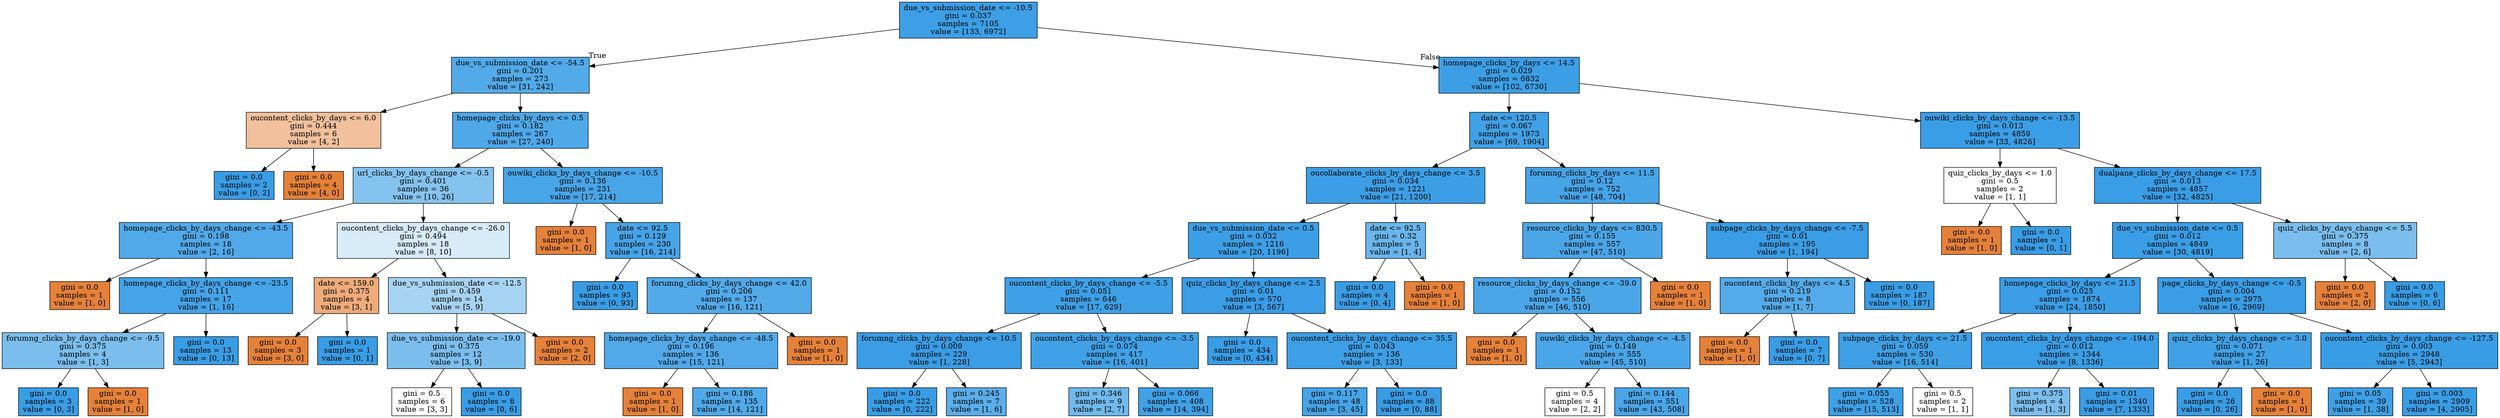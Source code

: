 digraph Tree {
node [shape=box, style="filled", color="black"] ;
0 [label="due_vs_submission_date <= -10.5\ngini = 0.037\nsamples = 7105\nvalue = [133, 6972]", fillcolor="#399de5fa"] ;
1 [label="due_vs_submission_date <= -54.5\ngini = 0.201\nsamples = 273\nvalue = [31, 242]", fillcolor="#399de5de"] ;
0 -> 1 [labeldistance=2.5, labelangle=45, headlabel="True"] ;
2 [label="oucontent_clicks_by_days <= 6.0\ngini = 0.444\nsamples = 6\nvalue = [4, 2]", fillcolor="#e581397f"] ;
1 -> 2 ;
3 [label="gini = 0.0\nsamples = 2\nvalue = [0, 2]", fillcolor="#399de5ff"] ;
2 -> 3 ;
4 [label="gini = 0.0\nsamples = 4\nvalue = [4, 0]", fillcolor="#e58139ff"] ;
2 -> 4 ;
5 [label="homepage_clicks_by_days <= 0.5\ngini = 0.182\nsamples = 267\nvalue = [27, 240]", fillcolor="#399de5e2"] ;
1 -> 5 ;
6 [label="url_clicks_by_days_change <= -0.5\ngini = 0.401\nsamples = 36\nvalue = [10, 26]", fillcolor="#399de59d"] ;
5 -> 6 ;
7 [label="homepage_clicks_by_days_change <= -43.5\ngini = 0.198\nsamples = 18\nvalue = [2, 16]", fillcolor="#399de5df"] ;
6 -> 7 ;
8 [label="gini = 0.0\nsamples = 1\nvalue = [1, 0]", fillcolor="#e58139ff"] ;
7 -> 8 ;
9 [label="homepage_clicks_by_days_change <= -23.5\ngini = 0.111\nsamples = 17\nvalue = [1, 16]", fillcolor="#399de5ef"] ;
7 -> 9 ;
10 [label="forumng_clicks_by_days_change <= -9.5\ngini = 0.375\nsamples = 4\nvalue = [1, 3]", fillcolor="#399de5aa"] ;
9 -> 10 ;
11 [label="gini = 0.0\nsamples = 3\nvalue = [0, 3]", fillcolor="#399de5ff"] ;
10 -> 11 ;
12 [label="gini = 0.0\nsamples = 1\nvalue = [1, 0]", fillcolor="#e58139ff"] ;
10 -> 12 ;
13 [label="gini = 0.0\nsamples = 13\nvalue = [0, 13]", fillcolor="#399de5ff"] ;
9 -> 13 ;
14 [label="oucontent_clicks_by_days_change <= -26.0\ngini = 0.494\nsamples = 18\nvalue = [8, 10]", fillcolor="#399de533"] ;
6 -> 14 ;
15 [label="date <= 159.0\ngini = 0.375\nsamples = 4\nvalue = [3, 1]", fillcolor="#e58139aa"] ;
14 -> 15 ;
16 [label="gini = 0.0\nsamples = 3\nvalue = [3, 0]", fillcolor="#e58139ff"] ;
15 -> 16 ;
17 [label="gini = 0.0\nsamples = 1\nvalue = [0, 1]", fillcolor="#399de5ff"] ;
15 -> 17 ;
18 [label="due_vs_submission_date <= -12.5\ngini = 0.459\nsamples = 14\nvalue = [5, 9]", fillcolor="#399de571"] ;
14 -> 18 ;
19 [label="due_vs_submission_date <= -19.0\ngini = 0.375\nsamples = 12\nvalue = [3, 9]", fillcolor="#399de5aa"] ;
18 -> 19 ;
20 [label="gini = 0.5\nsamples = 6\nvalue = [3, 3]", fillcolor="#e5813900"] ;
19 -> 20 ;
21 [label="gini = 0.0\nsamples = 6\nvalue = [0, 6]", fillcolor="#399de5ff"] ;
19 -> 21 ;
22 [label="gini = 0.0\nsamples = 2\nvalue = [2, 0]", fillcolor="#e58139ff"] ;
18 -> 22 ;
23 [label="ouwiki_clicks_by_days_change <= -10.5\ngini = 0.136\nsamples = 231\nvalue = [17, 214]", fillcolor="#399de5eb"] ;
5 -> 23 ;
24 [label="gini = 0.0\nsamples = 1\nvalue = [1, 0]", fillcolor="#e58139ff"] ;
23 -> 24 ;
25 [label="date <= 92.5\ngini = 0.129\nsamples = 230\nvalue = [16, 214]", fillcolor="#399de5ec"] ;
23 -> 25 ;
26 [label="gini = 0.0\nsamples = 93\nvalue = [0, 93]", fillcolor="#399de5ff"] ;
25 -> 26 ;
27 [label="forumng_clicks_by_days_change <= 42.0\ngini = 0.206\nsamples = 137\nvalue = [16, 121]", fillcolor="#399de5dd"] ;
25 -> 27 ;
28 [label="homepage_clicks_by_days_change <= -48.5\ngini = 0.196\nsamples = 136\nvalue = [15, 121]", fillcolor="#399de5df"] ;
27 -> 28 ;
29 [label="gini = 0.0\nsamples = 1\nvalue = [1, 0]", fillcolor="#e58139ff"] ;
28 -> 29 ;
30 [label="gini = 0.186\nsamples = 135\nvalue = [14, 121]", fillcolor="#399de5e1"] ;
28 -> 30 ;
31 [label="gini = 0.0\nsamples = 1\nvalue = [1, 0]", fillcolor="#e58139ff"] ;
27 -> 31 ;
32 [label="homepage_clicks_by_days <= 14.5\ngini = 0.029\nsamples = 6832\nvalue = [102, 6730]", fillcolor="#399de5fb"] ;
0 -> 32 [labeldistance=2.5, labelangle=-45, headlabel="False"] ;
33 [label="date <= 120.5\ngini = 0.067\nsamples = 1973\nvalue = [69, 1904]", fillcolor="#399de5f6"] ;
32 -> 33 ;
34 [label="oucollaborate_clicks_by_days_change <= 3.5\ngini = 0.034\nsamples = 1221\nvalue = [21, 1200]", fillcolor="#399de5fb"] ;
33 -> 34 ;
35 [label="due_vs_submission_date <= 0.5\ngini = 0.032\nsamples = 1216\nvalue = [20, 1196]", fillcolor="#399de5fb"] ;
34 -> 35 ;
36 [label="oucontent_clicks_by_days_change <= -5.5\ngini = 0.051\nsamples = 646\nvalue = [17, 629]", fillcolor="#399de5f8"] ;
35 -> 36 ;
37 [label="forumng_clicks_by_days_change <= 10.5\ngini = 0.009\nsamples = 229\nvalue = [1, 228]", fillcolor="#399de5fe"] ;
36 -> 37 ;
38 [label="gini = 0.0\nsamples = 222\nvalue = [0, 222]", fillcolor="#399de5ff"] ;
37 -> 38 ;
39 [label="gini = 0.245\nsamples = 7\nvalue = [1, 6]", fillcolor="#399de5d4"] ;
37 -> 39 ;
40 [label="oucontent_clicks_by_days_change <= -3.5\ngini = 0.074\nsamples = 417\nvalue = [16, 401]", fillcolor="#399de5f5"] ;
36 -> 40 ;
41 [label="gini = 0.346\nsamples = 9\nvalue = [2, 7]", fillcolor="#399de5b6"] ;
40 -> 41 ;
42 [label="gini = 0.066\nsamples = 408\nvalue = [14, 394]", fillcolor="#399de5f6"] ;
40 -> 42 ;
43 [label="quiz_clicks_by_days_change <= 2.5\ngini = 0.01\nsamples = 570\nvalue = [3, 567]", fillcolor="#399de5fe"] ;
35 -> 43 ;
44 [label="gini = 0.0\nsamples = 434\nvalue = [0, 434]", fillcolor="#399de5ff"] ;
43 -> 44 ;
45 [label="oucontent_clicks_by_days_change <= 35.5\ngini = 0.043\nsamples = 136\nvalue = [3, 133]", fillcolor="#399de5f9"] ;
43 -> 45 ;
46 [label="gini = 0.117\nsamples = 48\nvalue = [3, 45]", fillcolor="#399de5ee"] ;
45 -> 46 ;
47 [label="gini = 0.0\nsamples = 88\nvalue = [0, 88]", fillcolor="#399de5ff"] ;
45 -> 47 ;
48 [label="date <= 92.5\ngini = 0.32\nsamples = 5\nvalue = [1, 4]", fillcolor="#399de5bf"] ;
34 -> 48 ;
49 [label="gini = 0.0\nsamples = 4\nvalue = [0, 4]", fillcolor="#399de5ff"] ;
48 -> 49 ;
50 [label="gini = 0.0\nsamples = 1\nvalue = [1, 0]", fillcolor="#e58139ff"] ;
48 -> 50 ;
51 [label="forumng_clicks_by_days <= 11.5\ngini = 0.12\nsamples = 752\nvalue = [48, 704]", fillcolor="#399de5ee"] ;
33 -> 51 ;
52 [label="resource_clicks_by_days <= 830.5\ngini = 0.155\nsamples = 557\nvalue = [47, 510]", fillcolor="#399de5e7"] ;
51 -> 52 ;
53 [label="resource_clicks_by_days_change <= -39.0\ngini = 0.152\nsamples = 556\nvalue = [46, 510]", fillcolor="#399de5e8"] ;
52 -> 53 ;
54 [label="gini = 0.0\nsamples = 1\nvalue = [1, 0]", fillcolor="#e58139ff"] ;
53 -> 54 ;
55 [label="ouwiki_clicks_by_days_change <= -4.5\ngini = 0.149\nsamples = 555\nvalue = [45, 510]", fillcolor="#399de5e9"] ;
53 -> 55 ;
56 [label="gini = 0.5\nsamples = 4\nvalue = [2, 2]", fillcolor="#e5813900"] ;
55 -> 56 ;
57 [label="gini = 0.144\nsamples = 551\nvalue = [43, 508]", fillcolor="#399de5e9"] ;
55 -> 57 ;
58 [label="gini = 0.0\nsamples = 1\nvalue = [1, 0]", fillcolor="#e58139ff"] ;
52 -> 58 ;
59 [label="subpage_clicks_by_days_change <= -7.5\ngini = 0.01\nsamples = 195\nvalue = [1, 194]", fillcolor="#399de5fe"] ;
51 -> 59 ;
60 [label="oucontent_clicks_by_days <= 4.5\ngini = 0.219\nsamples = 8\nvalue = [1, 7]", fillcolor="#399de5db"] ;
59 -> 60 ;
61 [label="gini = 0.0\nsamples = 1\nvalue = [1, 0]", fillcolor="#e58139ff"] ;
60 -> 61 ;
62 [label="gini = 0.0\nsamples = 7\nvalue = [0, 7]", fillcolor="#399de5ff"] ;
60 -> 62 ;
63 [label="gini = 0.0\nsamples = 187\nvalue = [0, 187]", fillcolor="#399de5ff"] ;
59 -> 63 ;
64 [label="ouwiki_clicks_by_days_change <= -13.5\ngini = 0.013\nsamples = 4859\nvalue = [33, 4826]", fillcolor="#399de5fd"] ;
32 -> 64 ;
65 [label="quiz_clicks_by_days <= 1.0\ngini = 0.5\nsamples = 2\nvalue = [1, 1]", fillcolor="#e5813900"] ;
64 -> 65 ;
66 [label="gini = 0.0\nsamples = 1\nvalue = [1, 0]", fillcolor="#e58139ff"] ;
65 -> 66 ;
67 [label="gini = 0.0\nsamples = 1\nvalue = [0, 1]", fillcolor="#399de5ff"] ;
65 -> 67 ;
68 [label="dualpane_clicks_by_days_change <= 17.5\ngini = 0.013\nsamples = 4857\nvalue = [32, 4825]", fillcolor="#399de5fd"] ;
64 -> 68 ;
69 [label="due_vs_submission_date <= 0.5\ngini = 0.012\nsamples = 4849\nvalue = [30, 4819]", fillcolor="#399de5fd"] ;
68 -> 69 ;
70 [label="homepage_clicks_by_days <= 21.5\ngini = 0.025\nsamples = 1874\nvalue = [24, 1850]", fillcolor="#399de5fc"] ;
69 -> 70 ;
71 [label="subpage_clicks_by_days <= 21.5\ngini = 0.059\nsamples = 530\nvalue = [16, 514]", fillcolor="#399de5f7"] ;
70 -> 71 ;
72 [label="gini = 0.055\nsamples = 528\nvalue = [15, 513]", fillcolor="#399de5f8"] ;
71 -> 72 ;
73 [label="gini = 0.5\nsamples = 2\nvalue = [1, 1]", fillcolor="#e5813900"] ;
71 -> 73 ;
74 [label="oucontent_clicks_by_days_change <= -194.0\ngini = 0.012\nsamples = 1344\nvalue = [8, 1336]", fillcolor="#399de5fd"] ;
70 -> 74 ;
75 [label="gini = 0.375\nsamples = 4\nvalue = [1, 3]", fillcolor="#399de5aa"] ;
74 -> 75 ;
76 [label="gini = 0.01\nsamples = 1340\nvalue = [7, 1333]", fillcolor="#399de5fe"] ;
74 -> 76 ;
77 [label="page_clicks_by_days_change <= -0.5\ngini = 0.004\nsamples = 2975\nvalue = [6, 2969]", fillcolor="#399de5fe"] ;
69 -> 77 ;
78 [label="quiz_clicks_by_days_change <= 3.0\ngini = 0.071\nsamples = 27\nvalue = [1, 26]", fillcolor="#399de5f5"] ;
77 -> 78 ;
79 [label="gini = 0.0\nsamples = 26\nvalue = [0, 26]", fillcolor="#399de5ff"] ;
78 -> 79 ;
80 [label="gini = 0.0\nsamples = 1\nvalue = [1, 0]", fillcolor="#e58139ff"] ;
78 -> 80 ;
81 [label="oucontent_clicks_by_days_change <= -127.5\ngini = 0.003\nsamples = 2948\nvalue = [5, 2943]", fillcolor="#399de5ff"] ;
77 -> 81 ;
82 [label="gini = 0.05\nsamples = 39\nvalue = [1, 38]", fillcolor="#399de5f8"] ;
81 -> 82 ;
83 [label="gini = 0.003\nsamples = 2909\nvalue = [4, 2905]", fillcolor="#399de5ff"] ;
81 -> 83 ;
84 [label="quiz_clicks_by_days_change <= 5.5\ngini = 0.375\nsamples = 8\nvalue = [2, 6]", fillcolor="#399de5aa"] ;
68 -> 84 ;
85 [label="gini = 0.0\nsamples = 2\nvalue = [2, 0]", fillcolor="#e58139ff"] ;
84 -> 85 ;
86 [label="gini = 0.0\nsamples = 6\nvalue = [0, 6]", fillcolor="#399de5ff"] ;
84 -> 86 ;
}